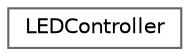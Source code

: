 digraph "Graphical Class Hierarchy"
{
 // LATEX_PDF_SIZE
  bgcolor="transparent";
  edge [fontname=Helvetica,fontsize=10,labelfontname=Helvetica,labelfontsize=10];
  node [fontname=Helvetica,fontsize=10,shape=box,height=0.2,width=0.4];
  rankdir="LR";
  Node0 [label="LEDController",height=0.2,width=0.4,color="grey40", fillcolor="white", style="filled",URL="$class_l_e_d_controller.html",tooltip=" "];
}
